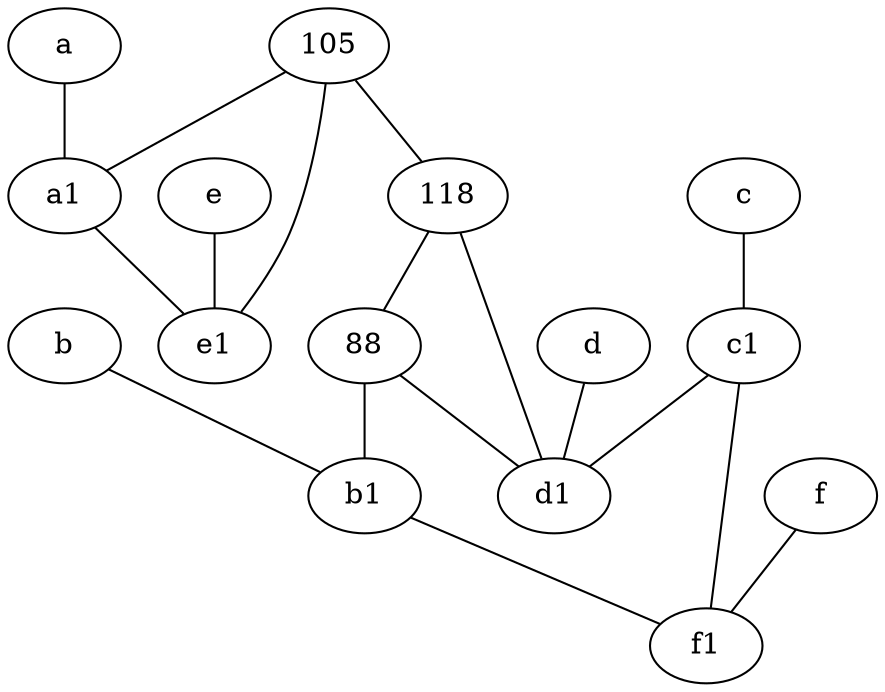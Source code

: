 graph {
	node [labelfontsize=50]
	f [labelfontsize=50 pos="3,9!"]
	118 [labelfontsize=50]
	88 [labelfontsize=50]
	105 [labelfontsize=50]
	b [labelfontsize=50 pos="10,4!"]
	a1 [labelfontsize=50 pos="8,3!"]
	c [labelfontsize=50 pos="4.5,2!"]
	f1 [labelfontsize=50 pos="3,8!"]
	a [labelfontsize=50 pos="8,2!"]
	d [labelfontsize=50 pos="2,5!"]
	e1 [labelfontsize=50 pos="7,7!"]
	e [labelfontsize=50 pos="7,9!"]
	b1 [labelfontsize=50 pos="9,4!"]
	c1 [labelfontsize=50 pos="4.5,3!"]
	d1 [labelfontsize=50 pos="3,5!"]
	b1 -- f1
	105 -- a1
	e -- e1
	c1 -- f1
	a -- a1
	f -- f1
	c -- c1
	c1 -- d1
	105 -- e1
	118 -- 88
	d -- d1
	88 -- b1
	a1 -- e1
	88 -- d1
	105 -- 118
	b -- b1
	118 -- d1
}
